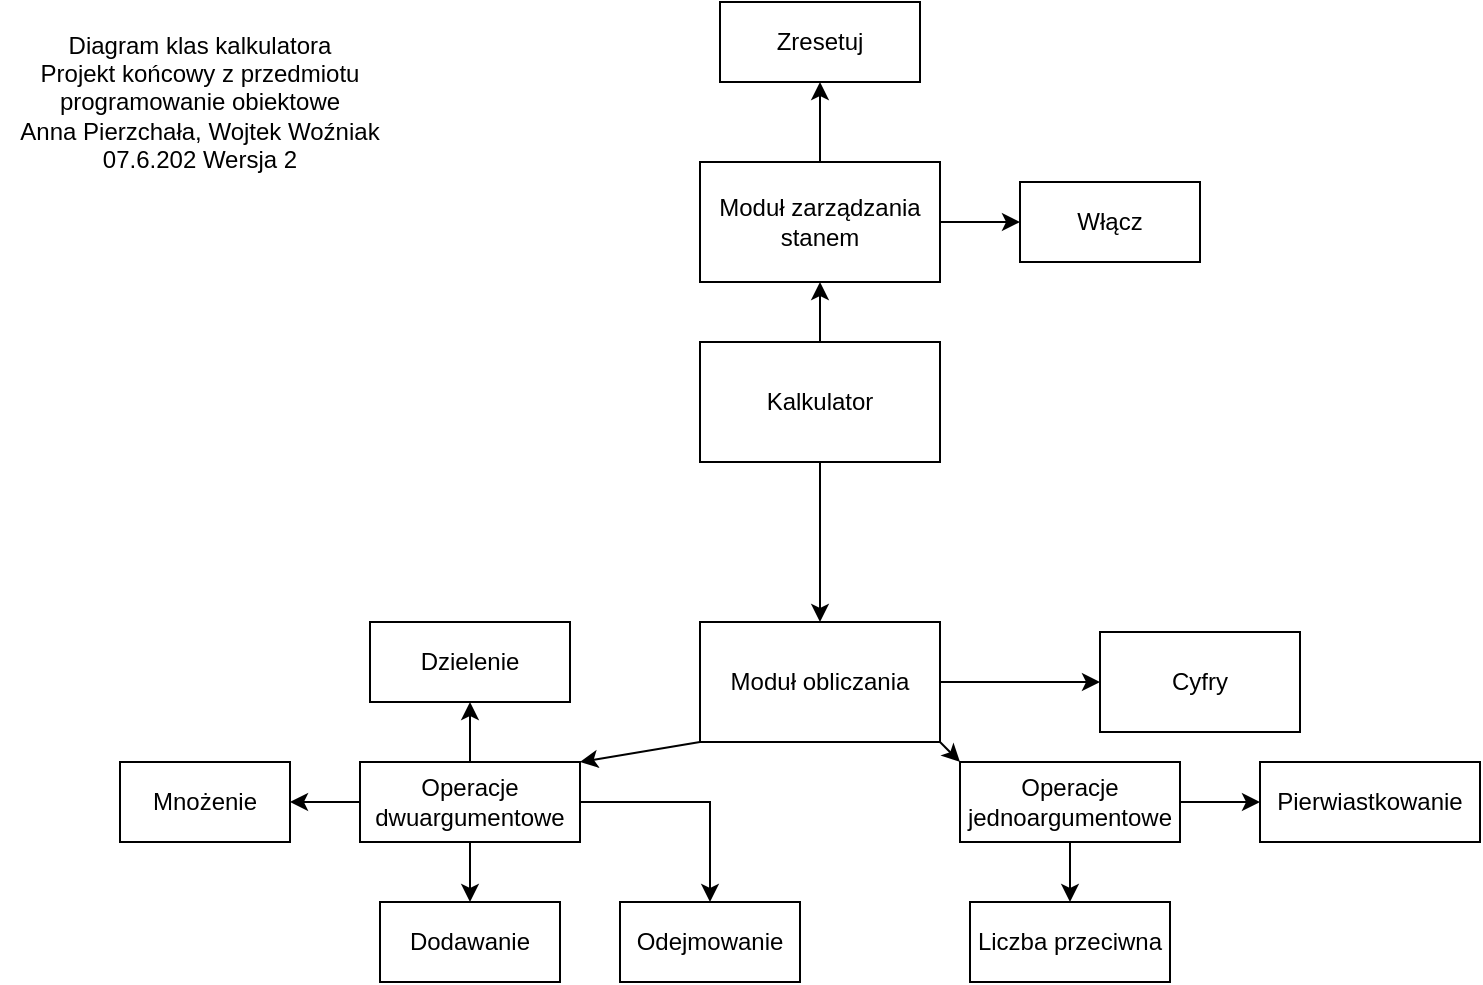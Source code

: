 <mxfile version="21.3.5" type="github">
  <diagram id="C5RBs43oDa-KdzZeNtuy" name="Page-1">
    <mxGraphModel dx="1434" dy="796" grid="1" gridSize="10" guides="1" tooltips="1" connect="1" arrows="1" fold="1" page="1" pageScale="1" pageWidth="827" pageHeight="1169" math="0" shadow="0">
      <root>
        <mxCell id="WIyWlLk6GJQsqaUBKTNV-0" />
        <mxCell id="WIyWlLk6GJQsqaUBKTNV-1" parent="WIyWlLk6GJQsqaUBKTNV-0" />
        <mxCell id="M65t7s7Z_uUTxB0iL7iq-2" value="" style="edgeStyle=orthogonalEdgeStyle;rounded=0;orthogonalLoop=1;jettySize=auto;html=1;" parent="WIyWlLk6GJQsqaUBKTNV-1" source="M65t7s7Z_uUTxB0iL7iq-0" target="M65t7s7Z_uUTxB0iL7iq-1" edge="1">
          <mxGeometry relative="1" as="geometry" />
        </mxCell>
        <mxCell id="M65t7s7Z_uUTxB0iL7iq-0" value="Kalkulator" style="rounded=0;whiteSpace=wrap;html=1;" parent="WIyWlLk6GJQsqaUBKTNV-1" vertex="1">
          <mxGeometry x="350" y="250" width="120" height="60" as="geometry" />
        </mxCell>
        <mxCell id="M65t7s7Z_uUTxB0iL7iq-1" value="Moduł obliczania" style="rounded=0;whiteSpace=wrap;html=1;" parent="WIyWlLk6GJQsqaUBKTNV-1" vertex="1">
          <mxGeometry x="350" y="390" width="120" height="60" as="geometry" />
        </mxCell>
        <mxCell id="M65t7s7Z_uUTxB0iL7iq-3" value="" style="endArrow=classic;html=1;rounded=0;exitX=0;exitY=1;exitDx=0;exitDy=0;entryX=1;entryY=0;entryDx=0;entryDy=0;" parent="WIyWlLk6GJQsqaUBKTNV-1" source="M65t7s7Z_uUTxB0iL7iq-1" target="M65t7s7Z_uUTxB0iL7iq-4" edge="1">
          <mxGeometry width="50" height="50" relative="1" as="geometry">
            <mxPoint x="390" y="470" as="sourcePoint" />
            <mxPoint x="330" y="500" as="targetPoint" />
          </mxGeometry>
        </mxCell>
        <mxCell id="rwMaN1mZW0ilfEha_91n-1" value="" style="edgeStyle=orthogonalEdgeStyle;rounded=0;orthogonalLoop=1;jettySize=auto;html=1;" parent="WIyWlLk6GJQsqaUBKTNV-1" source="M65t7s7Z_uUTxB0iL7iq-4" target="rwMaN1mZW0ilfEha_91n-0" edge="1">
          <mxGeometry relative="1" as="geometry" />
        </mxCell>
        <mxCell id="M65t7s7Z_uUTxB0iL7iq-4" value="Operacje dwuargumentowe" style="rounded=0;whiteSpace=wrap;html=1;" parent="WIyWlLk6GJQsqaUBKTNV-1" vertex="1">
          <mxGeometry x="180" y="460" width="110" height="40" as="geometry" />
        </mxCell>
        <mxCell id="M65t7s7Z_uUTxB0iL7iq-5" value="" style="endArrow=classic;html=1;rounded=0;exitX=1;exitY=1;exitDx=0;exitDy=0;entryX=0;entryY=0;entryDx=0;entryDy=0;" parent="WIyWlLk6GJQsqaUBKTNV-1" source="M65t7s7Z_uUTxB0iL7iq-1" target="M65t7s7Z_uUTxB0iL7iq-6" edge="1">
          <mxGeometry width="50" height="50" relative="1" as="geometry">
            <mxPoint x="390" y="470" as="sourcePoint" />
            <mxPoint x="480" y="480" as="targetPoint" />
          </mxGeometry>
        </mxCell>
        <mxCell id="rwMaN1mZW0ilfEha_91n-11" value="" style="edgeStyle=orthogonalEdgeStyle;rounded=0;orthogonalLoop=1;jettySize=auto;html=1;" parent="WIyWlLk6GJQsqaUBKTNV-1" source="M65t7s7Z_uUTxB0iL7iq-6" target="rwMaN1mZW0ilfEha_91n-10" edge="1">
          <mxGeometry relative="1" as="geometry" />
        </mxCell>
        <mxCell id="M65t7s7Z_uUTxB0iL7iq-6" value="Operacje jednoargumentowe" style="rounded=0;whiteSpace=wrap;html=1;" parent="WIyWlLk6GJQsqaUBKTNV-1" vertex="1">
          <mxGeometry x="480" y="460" width="110" height="40" as="geometry" />
        </mxCell>
        <mxCell id="M65t7s7Z_uUTxB0iL7iq-7" value="" style="endArrow=classic;html=1;rounded=0;exitX=0.5;exitY=1;exitDx=0;exitDy=0;" parent="WIyWlLk6GJQsqaUBKTNV-1" source="M65t7s7Z_uUTxB0iL7iq-4" target="M65t7s7Z_uUTxB0iL7iq-8" edge="1">
          <mxGeometry width="50" height="50" relative="1" as="geometry">
            <mxPoint x="180" y="460" as="sourcePoint" />
            <mxPoint x="200" y="480" as="targetPoint" />
          </mxGeometry>
        </mxCell>
        <mxCell id="M65t7s7Z_uUTxB0iL7iq-8" value="Dodawanie" style="rounded=0;whiteSpace=wrap;html=1;" parent="WIyWlLk6GJQsqaUBKTNV-1" vertex="1">
          <mxGeometry x="190" y="530" width="90" height="40" as="geometry" />
        </mxCell>
        <mxCell id="M65t7s7Z_uUTxB0iL7iq-9" value="" style="endArrow=classic;html=1;rounded=0;exitX=1;exitY=0.5;exitDx=0;exitDy=0;entryX=0;entryY=0.5;entryDx=0;entryDy=0;" parent="WIyWlLk6GJQsqaUBKTNV-1" source="M65t7s7Z_uUTxB0iL7iq-1" target="M65t7s7Z_uUTxB0iL7iq-10" edge="1">
          <mxGeometry width="50" height="50" relative="1" as="geometry">
            <mxPoint x="390" y="460" as="sourcePoint" />
            <mxPoint x="540" y="400" as="targetPoint" />
          </mxGeometry>
        </mxCell>
        <mxCell id="M65t7s7Z_uUTxB0iL7iq-10" value="Cyfry" style="rounded=0;whiteSpace=wrap;html=1;" parent="WIyWlLk6GJQsqaUBKTNV-1" vertex="1">
          <mxGeometry x="550" y="395" width="100" height="50" as="geometry" />
        </mxCell>
        <mxCell id="M65t7s7Z_uUTxB0iL7iq-11" value="" style="endArrow=classic;html=1;rounded=0;exitX=0.5;exitY=0;exitDx=0;exitDy=0;" parent="WIyWlLk6GJQsqaUBKTNV-1" source="M65t7s7Z_uUTxB0iL7iq-0" target="M65t7s7Z_uUTxB0iL7iq-12" edge="1">
          <mxGeometry width="50" height="50" relative="1" as="geometry">
            <mxPoint x="390" y="380" as="sourcePoint" />
            <mxPoint x="410" y="190" as="targetPoint" />
          </mxGeometry>
        </mxCell>
        <mxCell id="M65t7s7Z_uUTxB0iL7iq-15" style="edgeStyle=orthogonalEdgeStyle;rounded=0;orthogonalLoop=1;jettySize=auto;html=1;entryX=0;entryY=0.5;entryDx=0;entryDy=0;" parent="WIyWlLk6GJQsqaUBKTNV-1" source="M65t7s7Z_uUTxB0iL7iq-12" target="M65t7s7Z_uUTxB0iL7iq-14" edge="1">
          <mxGeometry relative="1" as="geometry" />
        </mxCell>
        <mxCell id="M65t7s7Z_uUTxB0iL7iq-17" style="edgeStyle=orthogonalEdgeStyle;rounded=0;orthogonalLoop=1;jettySize=auto;html=1;entryX=0.5;entryY=1;entryDx=0;entryDy=0;" parent="WIyWlLk6GJQsqaUBKTNV-1" source="M65t7s7Z_uUTxB0iL7iq-12" target="M65t7s7Z_uUTxB0iL7iq-16" edge="1">
          <mxGeometry relative="1" as="geometry" />
        </mxCell>
        <mxCell id="M65t7s7Z_uUTxB0iL7iq-12" value="Moduł zarządzania stanem" style="rounded=0;whiteSpace=wrap;html=1;" parent="WIyWlLk6GJQsqaUBKTNV-1" vertex="1">
          <mxGeometry x="350" y="160" width="120" height="60" as="geometry" />
        </mxCell>
        <mxCell id="M65t7s7Z_uUTxB0iL7iq-14" value="Włącz" style="rounded=0;whiteSpace=wrap;html=1;" parent="WIyWlLk6GJQsqaUBKTNV-1" vertex="1">
          <mxGeometry x="510" y="170" width="90" height="40" as="geometry" />
        </mxCell>
        <mxCell id="M65t7s7Z_uUTxB0iL7iq-16" value="Zresetuj" style="rounded=0;whiteSpace=wrap;html=1;" parent="WIyWlLk6GJQsqaUBKTNV-1" vertex="1">
          <mxGeometry x="360" y="80" width="100" height="40" as="geometry" />
        </mxCell>
        <mxCell id="M65t7s7Z_uUTxB0iL7iq-18" value="" style="endArrow=classic;html=1;rounded=0;exitX=1;exitY=0.5;exitDx=0;exitDy=0;entryX=0;entryY=0.5;entryDx=0;entryDy=0;" parent="WIyWlLk6GJQsqaUBKTNV-1" source="M65t7s7Z_uUTxB0iL7iq-6" target="M65t7s7Z_uUTxB0iL7iq-19" edge="1">
          <mxGeometry width="50" height="50" relative="1" as="geometry">
            <mxPoint x="390" y="490" as="sourcePoint" />
            <mxPoint x="590" y="570" as="targetPoint" />
          </mxGeometry>
        </mxCell>
        <mxCell id="M65t7s7Z_uUTxB0iL7iq-19" value="Pierwiastkowanie" style="rounded=0;whiteSpace=wrap;html=1;" parent="WIyWlLk6GJQsqaUBKTNV-1" vertex="1">
          <mxGeometry x="630" y="460" width="110" height="40" as="geometry" />
        </mxCell>
        <mxCell id="rwMaN1mZW0ilfEha_91n-0" value="Odejmowanie" style="whiteSpace=wrap;html=1;rounded=0;" parent="WIyWlLk6GJQsqaUBKTNV-1" vertex="1">
          <mxGeometry x="310" y="530" width="90" height="40" as="geometry" />
        </mxCell>
        <mxCell id="rwMaN1mZW0ilfEha_91n-2" value="Mnożenie" style="whiteSpace=wrap;html=1;rounded=0;" parent="WIyWlLk6GJQsqaUBKTNV-1" vertex="1">
          <mxGeometry x="60" y="460" width="85" height="40" as="geometry" />
        </mxCell>
        <mxCell id="rwMaN1mZW0ilfEha_91n-6" value="" style="endArrow=classic;html=1;rounded=0;exitX=0.5;exitY=0;exitDx=0;exitDy=0;entryX=0.5;entryY=1;entryDx=0;entryDy=0;" parent="WIyWlLk6GJQsqaUBKTNV-1" source="M65t7s7Z_uUTxB0iL7iq-4" target="rwMaN1mZW0ilfEha_91n-7" edge="1">
          <mxGeometry width="50" height="50" relative="1" as="geometry">
            <mxPoint x="280" y="450" as="sourcePoint" />
            <mxPoint x="290" y="390" as="targetPoint" />
            <Array as="points" />
          </mxGeometry>
        </mxCell>
        <mxCell id="rwMaN1mZW0ilfEha_91n-7" value="Dzielenie" style="rounded=0;whiteSpace=wrap;html=1;" parent="WIyWlLk6GJQsqaUBKTNV-1" vertex="1">
          <mxGeometry x="185" y="390" width="100" height="40" as="geometry" />
        </mxCell>
        <mxCell id="rwMaN1mZW0ilfEha_91n-10" value="Liczba przeciwna" style="whiteSpace=wrap;html=1;rounded=0;" parent="WIyWlLk6GJQsqaUBKTNV-1" vertex="1">
          <mxGeometry x="485" y="530" width="100" height="40" as="geometry" />
        </mxCell>
        <mxCell id="rwMaN1mZW0ilfEha_91n-13" value="" style="endArrow=classic;html=1;rounded=0;exitX=0;exitY=0.5;exitDx=0;exitDy=0;entryX=1;entryY=0.5;entryDx=0;entryDy=0;" parent="WIyWlLk6GJQsqaUBKTNV-1" source="M65t7s7Z_uUTxB0iL7iq-4" target="rwMaN1mZW0ilfEha_91n-2" edge="1">
          <mxGeometry width="50" height="50" relative="1" as="geometry">
            <mxPoint x="410" y="410" as="sourcePoint" />
            <mxPoint x="460" y="360" as="targetPoint" />
          </mxGeometry>
        </mxCell>
        <mxCell id="Q01JI1Ol24NkZNFcNQ6K-0" value="Diagram klas kalkulatora&lt;br&gt;Projekt końcowy z przedmiotu programowanie obiektowe&lt;br&gt;Anna Pierzchała, Wojtek Woźniak&lt;br&gt;07.6.202 Wersja 2" style="text;html=1;strokeColor=none;fillColor=none;align=center;verticalAlign=middle;whiteSpace=wrap;rounded=0;" parent="WIyWlLk6GJQsqaUBKTNV-1" vertex="1">
          <mxGeometry y="80" width="200" height="100" as="geometry" />
        </mxCell>
      </root>
    </mxGraphModel>
  </diagram>
</mxfile>
